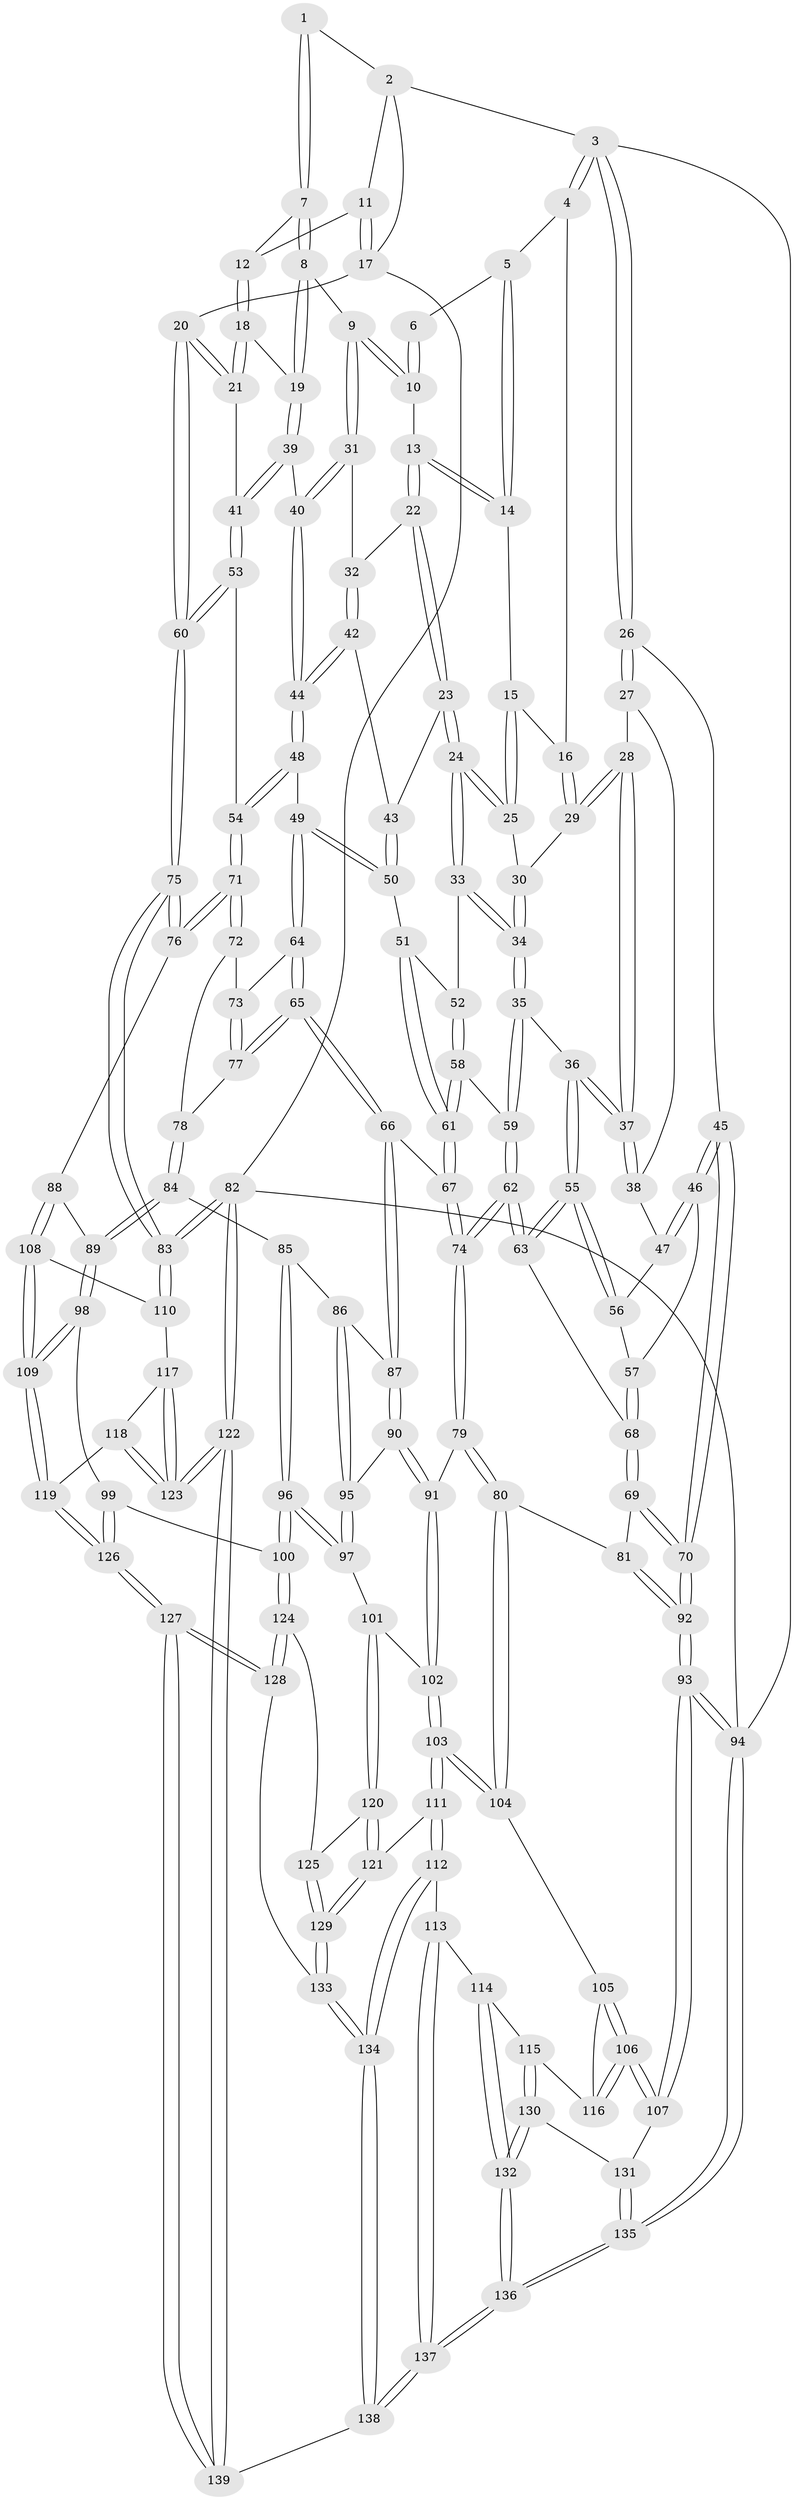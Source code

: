 // Generated by graph-tools (version 1.1) at 2025/27/03/15/25 16:27:56]
// undirected, 139 vertices, 344 edges
graph export_dot {
graph [start="1"]
  node [color=gray90,style=filled];
  1 [pos="+0.8003684514690056+0"];
  2 [pos="+0.911174130829842+0"];
  3 [pos="+0+0"];
  4 [pos="+0.35120742562283624+0"];
  5 [pos="+0.4082310252437944+0"];
  6 [pos="+0.6415926532656457+0"];
  7 [pos="+0.8269101378543441+0.009062941635910359"];
  8 [pos="+0.7766451495690729+0.1291000284150341"];
  9 [pos="+0.7133927197338198+0.14228218166958448"];
  10 [pos="+0.6445202720893777+0.017702933729853213"];
  11 [pos="+0.971294982513972+0.058737502553585834"];
  12 [pos="+0.9502235913070729+0.0706816201066535"];
  13 [pos="+0.5267221433015138+0.10441064674062371"];
  14 [pos="+0.5233774120293705+0.10217356133838772"];
  15 [pos="+0.4567401186321436+0.1278846767768156"];
  16 [pos="+0.3023155114862608+0.05976287531054507"];
  17 [pos="+1+0.0045400429814307095"];
  18 [pos="+0.9390436213218966+0.17998972580820072"];
  19 [pos="+0.8108239523145796+0.159816571395405"];
  20 [pos="+1+0.26373792358170006"];
  21 [pos="+0.9879908251283823+0.22843914388061803"];
  22 [pos="+0.5419023706450825+0.12651381598954906"];
  23 [pos="+0.4859524222636079+0.2590062588009055"];
  24 [pos="+0.4686380141275137+0.2689955289306142"];
  25 [pos="+0.44240935067242554+0.1574514599509082"];
  26 [pos="+0+0"];
  27 [pos="+0.15554148051602712+0.1231613690641985"];
  28 [pos="+0.2688414391199343+0.11177986960304481"];
  29 [pos="+0.29451912508243155+0.0759956445066873"];
  30 [pos="+0.40248944133898884+0.17221065730929802"];
  31 [pos="+0.696762527430694+0.1569260822876116"];
  32 [pos="+0.6583700118784932+0.1821546970157737"];
  33 [pos="+0.4573759202116803+0.28089941004299424"];
  34 [pos="+0.3758247555498341+0.29397050214916964"];
  35 [pos="+0.3447861141650974+0.30603179653423096"];
  36 [pos="+0.30604841083042694+0.3043126014232988"];
  37 [pos="+0.297173252869873+0.28767153088159436"];
  38 [pos="+0.12812088943829913+0.23731266136195206"];
  39 [pos="+0.8195570285346809+0.2967075444833979"];
  40 [pos="+0.7728091160663381+0.3057316866873079"];
  41 [pos="+0.8754281745347007+0.3370441184062445"];
  42 [pos="+0.6566161503765295+0.18830440652115302"];
  43 [pos="+0.5583408987913693+0.2606379655770416"];
  44 [pos="+0.6800100818141097+0.3518415100880369"];
  45 [pos="+0+0.28444648179434073"];
  46 [pos="+0+0.2977344784666559"];
  47 [pos="+0.06502652522041565+0.28202364889633136"];
  48 [pos="+0.6702206834558921+0.37315619606109784"];
  49 [pos="+0.6659090943496955+0.378121480546359"];
  50 [pos="+0.6162362845690419+0.3683865980137347"];
  51 [pos="+0.5711526530176729+0.3756558450122329"];
  52 [pos="+0.48947209919824564+0.32649672697475834"];
  53 [pos="+0.8811039095309925+0.39328955011735905"];
  54 [pos="+0.8684656912472183+0.4130170930790106"];
  55 [pos="+0.2652110098396964+0.36242917405506087"];
  56 [pos="+0.1389658118000916+0.33169353039830995"];
  57 [pos="+0.11569690315104139+0.4167637497243944"];
  58 [pos="+0.4667991432140057+0.44151125459708285"];
  59 [pos="+0.42470826650191457+0.430652119586942"];
  60 [pos="+1+0.45101911505918535"];
  61 [pos="+0.4973218638003571+0.4649633111659709"];
  62 [pos="+0.33324519139657954+0.5281488900306075"];
  63 [pos="+0.2614605119677145+0.3768747628416006"];
  64 [pos="+0.6664053758067559+0.3833745359620565"];
  65 [pos="+0.5356906623373157+0.5158028196903887"];
  66 [pos="+0.5269301643776396+0.5176560040719189"];
  67 [pos="+0.5093859289668025+0.503709012869773"];
  68 [pos="+0.15208516489547422+0.4688776520829044"];
  69 [pos="+0.1398698389271501+0.5011333943191926"];
  70 [pos="+0+0.5015987890918353"];
  71 [pos="+0.8326458958250157+0.5588583914104893"];
  72 [pos="+0.6857355650996988+0.44246803342365937"];
  73 [pos="+0.6848257223040211+0.4406776232208657"];
  74 [pos="+0.3342408103841833+0.5869838129399865"];
  75 [pos="+1+0.5485487639084152"];
  76 [pos="+0.8356181067396675+0.571894017239083"];
  77 [pos="+0.5721603160040662+0.5194547407147398"];
  78 [pos="+0.6427338039892248+0.5461978951775392"];
  79 [pos="+0.32484762327208333+0.6120681719969948"];
  80 [pos="+0.21294827092963498+0.6324326130059577"];
  81 [pos="+0.18552299630688907+0.5988186464785685"];
  82 [pos="+1+1"];
  83 [pos="+1+0.7184008217633194"];
  84 [pos="+0.6727315050032368+0.6198346961714651"];
  85 [pos="+0.5962633502361587+0.6321972580271891"];
  86 [pos="+0.5573963531168559+0.6105118117062942"];
  87 [pos="+0.5327323170202846+0.5828546031061326"];
  88 [pos="+0.8033828546875563+0.6393870974738676"];
  89 [pos="+0.7500589806661011+0.6528664173848605"];
  90 [pos="+0.43747106335181674+0.6433770370492186"];
  91 [pos="+0.35200843513340957+0.6397610786828495"];
  92 [pos="+0+0.6127322701638548"];
  93 [pos="+0+0.721454704353027"];
  94 [pos="+0+1"];
  95 [pos="+0.5010503191131868+0.6904114625905973"];
  96 [pos="+0.5488039986073442+0.7716252337036019"];
  97 [pos="+0.5433909896497191+0.7697380219515184"];
  98 [pos="+0.6603912832565437+0.7800447182469015"];
  99 [pos="+0.6164447009890183+0.8010848332239675"];
  100 [pos="+0.5612710860964322+0.7830175075808574"];
  101 [pos="+0.42549540492699717+0.7851058820871032"];
  102 [pos="+0.37180217939678445+0.7220060440294552"];
  103 [pos="+0.2604219065303149+0.8407399805111991"];
  104 [pos="+0.18205030187482166+0.6879649800420179"];
  105 [pos="+0.14416720364603927+0.7093103063818722"];
  106 [pos="+0+0.741525038954631"];
  107 [pos="+0+0.7412085037733053"];
  108 [pos="+0.8307216213085247+0.6820721292266148"];
  109 [pos="+0.7837713093062467+0.8688654530068441"];
  110 [pos="+0.9338617073634312+0.758961625703751"];
  111 [pos="+0.2605901574947888+0.8480050467365502"];
  112 [pos="+0.2533500994987785+0.8582201102767197"];
  113 [pos="+0.2413340529630212+0.872777745154281"];
  114 [pos="+0.198350605550502+0.8713394384273735"];
  115 [pos="+0.13135217931004506+0.864538572514518"];
  116 [pos="+0.12838385072464023+0.8580157957889791"];
  117 [pos="+0.9294304386910537+0.7764560494478813"];
  118 [pos="+0.8326960319403199+0.899049691754972"];
  119 [pos="+0.7859063408576393+0.8747262144948865"];
  120 [pos="+0.4085190666953558+0.8405439275670488"];
  121 [pos="+0.3798729857842729+0.8723419254623171"];
  122 [pos="+1+1"];
  123 [pos="+1+1"];
  124 [pos="+0.5041598729126802+0.8914600976060475"];
  125 [pos="+0.4871416478931319+0.8877113820251936"];
  126 [pos="+0.643405916299981+0.982130218100507"];
  127 [pos="+0.6323912805329729+1"];
  128 [pos="+0.5211732423279015+0.9408985076367192"];
  129 [pos="+0.39285854087931643+0.951045621498166"];
  130 [pos="+0.11453833100768095+0.8900756376405515"];
  131 [pos="+0.05338145645877618+0.8840121953122879"];
  132 [pos="+0.08909676628318497+1"];
  133 [pos="+0.39259566777323934+0.9818373442612208"];
  134 [pos="+0.3879127947870675+0.9921670833472177"];
  135 [pos="+0+1"];
  136 [pos="+0.025304524115607907+1"];
  137 [pos="+0.24285603648112927+1"];
  138 [pos="+0.2911447991225822+1"];
  139 [pos="+0.6586542926033137+1"];
  1 -- 2;
  1 -- 7;
  1 -- 7;
  2 -- 3;
  2 -- 11;
  2 -- 17;
  3 -- 4;
  3 -- 4;
  3 -- 26;
  3 -- 26;
  3 -- 94;
  4 -- 5;
  4 -- 16;
  5 -- 6;
  5 -- 14;
  5 -- 14;
  6 -- 10;
  6 -- 10;
  7 -- 8;
  7 -- 8;
  7 -- 12;
  8 -- 9;
  8 -- 19;
  8 -- 19;
  9 -- 10;
  9 -- 10;
  9 -- 31;
  9 -- 31;
  10 -- 13;
  11 -- 12;
  11 -- 17;
  11 -- 17;
  12 -- 18;
  12 -- 18;
  13 -- 14;
  13 -- 14;
  13 -- 22;
  13 -- 22;
  14 -- 15;
  15 -- 16;
  15 -- 25;
  15 -- 25;
  16 -- 29;
  16 -- 29;
  17 -- 20;
  17 -- 82;
  18 -- 19;
  18 -- 21;
  18 -- 21;
  19 -- 39;
  19 -- 39;
  20 -- 21;
  20 -- 21;
  20 -- 60;
  20 -- 60;
  21 -- 41;
  22 -- 23;
  22 -- 23;
  22 -- 32;
  23 -- 24;
  23 -- 24;
  23 -- 43;
  24 -- 25;
  24 -- 25;
  24 -- 33;
  24 -- 33;
  25 -- 30;
  26 -- 27;
  26 -- 27;
  26 -- 45;
  27 -- 28;
  27 -- 38;
  28 -- 29;
  28 -- 29;
  28 -- 37;
  28 -- 37;
  29 -- 30;
  30 -- 34;
  30 -- 34;
  31 -- 32;
  31 -- 40;
  31 -- 40;
  32 -- 42;
  32 -- 42;
  33 -- 34;
  33 -- 34;
  33 -- 52;
  34 -- 35;
  34 -- 35;
  35 -- 36;
  35 -- 59;
  35 -- 59;
  36 -- 37;
  36 -- 37;
  36 -- 55;
  36 -- 55;
  37 -- 38;
  37 -- 38;
  38 -- 47;
  39 -- 40;
  39 -- 41;
  39 -- 41;
  40 -- 44;
  40 -- 44;
  41 -- 53;
  41 -- 53;
  42 -- 43;
  42 -- 44;
  42 -- 44;
  43 -- 50;
  43 -- 50;
  44 -- 48;
  44 -- 48;
  45 -- 46;
  45 -- 46;
  45 -- 70;
  45 -- 70;
  46 -- 47;
  46 -- 47;
  46 -- 57;
  47 -- 56;
  48 -- 49;
  48 -- 54;
  48 -- 54;
  49 -- 50;
  49 -- 50;
  49 -- 64;
  49 -- 64;
  50 -- 51;
  51 -- 52;
  51 -- 61;
  51 -- 61;
  52 -- 58;
  52 -- 58;
  53 -- 54;
  53 -- 60;
  53 -- 60;
  54 -- 71;
  54 -- 71;
  55 -- 56;
  55 -- 56;
  55 -- 63;
  55 -- 63;
  56 -- 57;
  57 -- 68;
  57 -- 68;
  58 -- 59;
  58 -- 61;
  58 -- 61;
  59 -- 62;
  59 -- 62;
  60 -- 75;
  60 -- 75;
  61 -- 67;
  61 -- 67;
  62 -- 63;
  62 -- 63;
  62 -- 74;
  62 -- 74;
  63 -- 68;
  64 -- 65;
  64 -- 65;
  64 -- 73;
  65 -- 66;
  65 -- 66;
  65 -- 77;
  65 -- 77;
  66 -- 67;
  66 -- 87;
  66 -- 87;
  67 -- 74;
  67 -- 74;
  68 -- 69;
  68 -- 69;
  69 -- 70;
  69 -- 70;
  69 -- 81;
  70 -- 92;
  70 -- 92;
  71 -- 72;
  71 -- 72;
  71 -- 76;
  71 -- 76;
  72 -- 73;
  72 -- 78;
  73 -- 77;
  73 -- 77;
  74 -- 79;
  74 -- 79;
  75 -- 76;
  75 -- 76;
  75 -- 83;
  75 -- 83;
  76 -- 88;
  77 -- 78;
  78 -- 84;
  78 -- 84;
  79 -- 80;
  79 -- 80;
  79 -- 91;
  80 -- 81;
  80 -- 104;
  80 -- 104;
  81 -- 92;
  81 -- 92;
  82 -- 83;
  82 -- 83;
  82 -- 122;
  82 -- 122;
  82 -- 94;
  83 -- 110;
  83 -- 110;
  84 -- 85;
  84 -- 89;
  84 -- 89;
  85 -- 86;
  85 -- 96;
  85 -- 96;
  86 -- 87;
  86 -- 95;
  86 -- 95;
  87 -- 90;
  87 -- 90;
  88 -- 89;
  88 -- 108;
  88 -- 108;
  89 -- 98;
  89 -- 98;
  90 -- 91;
  90 -- 91;
  90 -- 95;
  91 -- 102;
  91 -- 102;
  92 -- 93;
  92 -- 93;
  93 -- 94;
  93 -- 94;
  93 -- 107;
  93 -- 107;
  94 -- 135;
  94 -- 135;
  95 -- 97;
  95 -- 97;
  96 -- 97;
  96 -- 97;
  96 -- 100;
  96 -- 100;
  97 -- 101;
  98 -- 99;
  98 -- 109;
  98 -- 109;
  99 -- 100;
  99 -- 126;
  99 -- 126;
  100 -- 124;
  100 -- 124;
  101 -- 102;
  101 -- 120;
  101 -- 120;
  102 -- 103;
  102 -- 103;
  103 -- 104;
  103 -- 104;
  103 -- 111;
  103 -- 111;
  104 -- 105;
  105 -- 106;
  105 -- 106;
  105 -- 116;
  106 -- 107;
  106 -- 107;
  106 -- 116;
  106 -- 116;
  107 -- 131;
  108 -- 109;
  108 -- 109;
  108 -- 110;
  109 -- 119;
  109 -- 119;
  110 -- 117;
  111 -- 112;
  111 -- 112;
  111 -- 121;
  112 -- 113;
  112 -- 134;
  112 -- 134;
  113 -- 114;
  113 -- 137;
  113 -- 137;
  114 -- 115;
  114 -- 132;
  114 -- 132;
  115 -- 116;
  115 -- 130;
  115 -- 130;
  117 -- 118;
  117 -- 123;
  117 -- 123;
  118 -- 119;
  118 -- 123;
  118 -- 123;
  119 -- 126;
  119 -- 126;
  120 -- 121;
  120 -- 121;
  120 -- 125;
  121 -- 129;
  121 -- 129;
  122 -- 123;
  122 -- 123;
  122 -- 139;
  122 -- 139;
  124 -- 125;
  124 -- 128;
  124 -- 128;
  125 -- 129;
  125 -- 129;
  126 -- 127;
  126 -- 127;
  127 -- 128;
  127 -- 128;
  127 -- 139;
  127 -- 139;
  128 -- 133;
  129 -- 133;
  129 -- 133;
  130 -- 131;
  130 -- 132;
  130 -- 132;
  131 -- 135;
  131 -- 135;
  132 -- 136;
  132 -- 136;
  133 -- 134;
  133 -- 134;
  134 -- 138;
  134 -- 138;
  135 -- 136;
  135 -- 136;
  136 -- 137;
  136 -- 137;
  137 -- 138;
  137 -- 138;
  138 -- 139;
}
